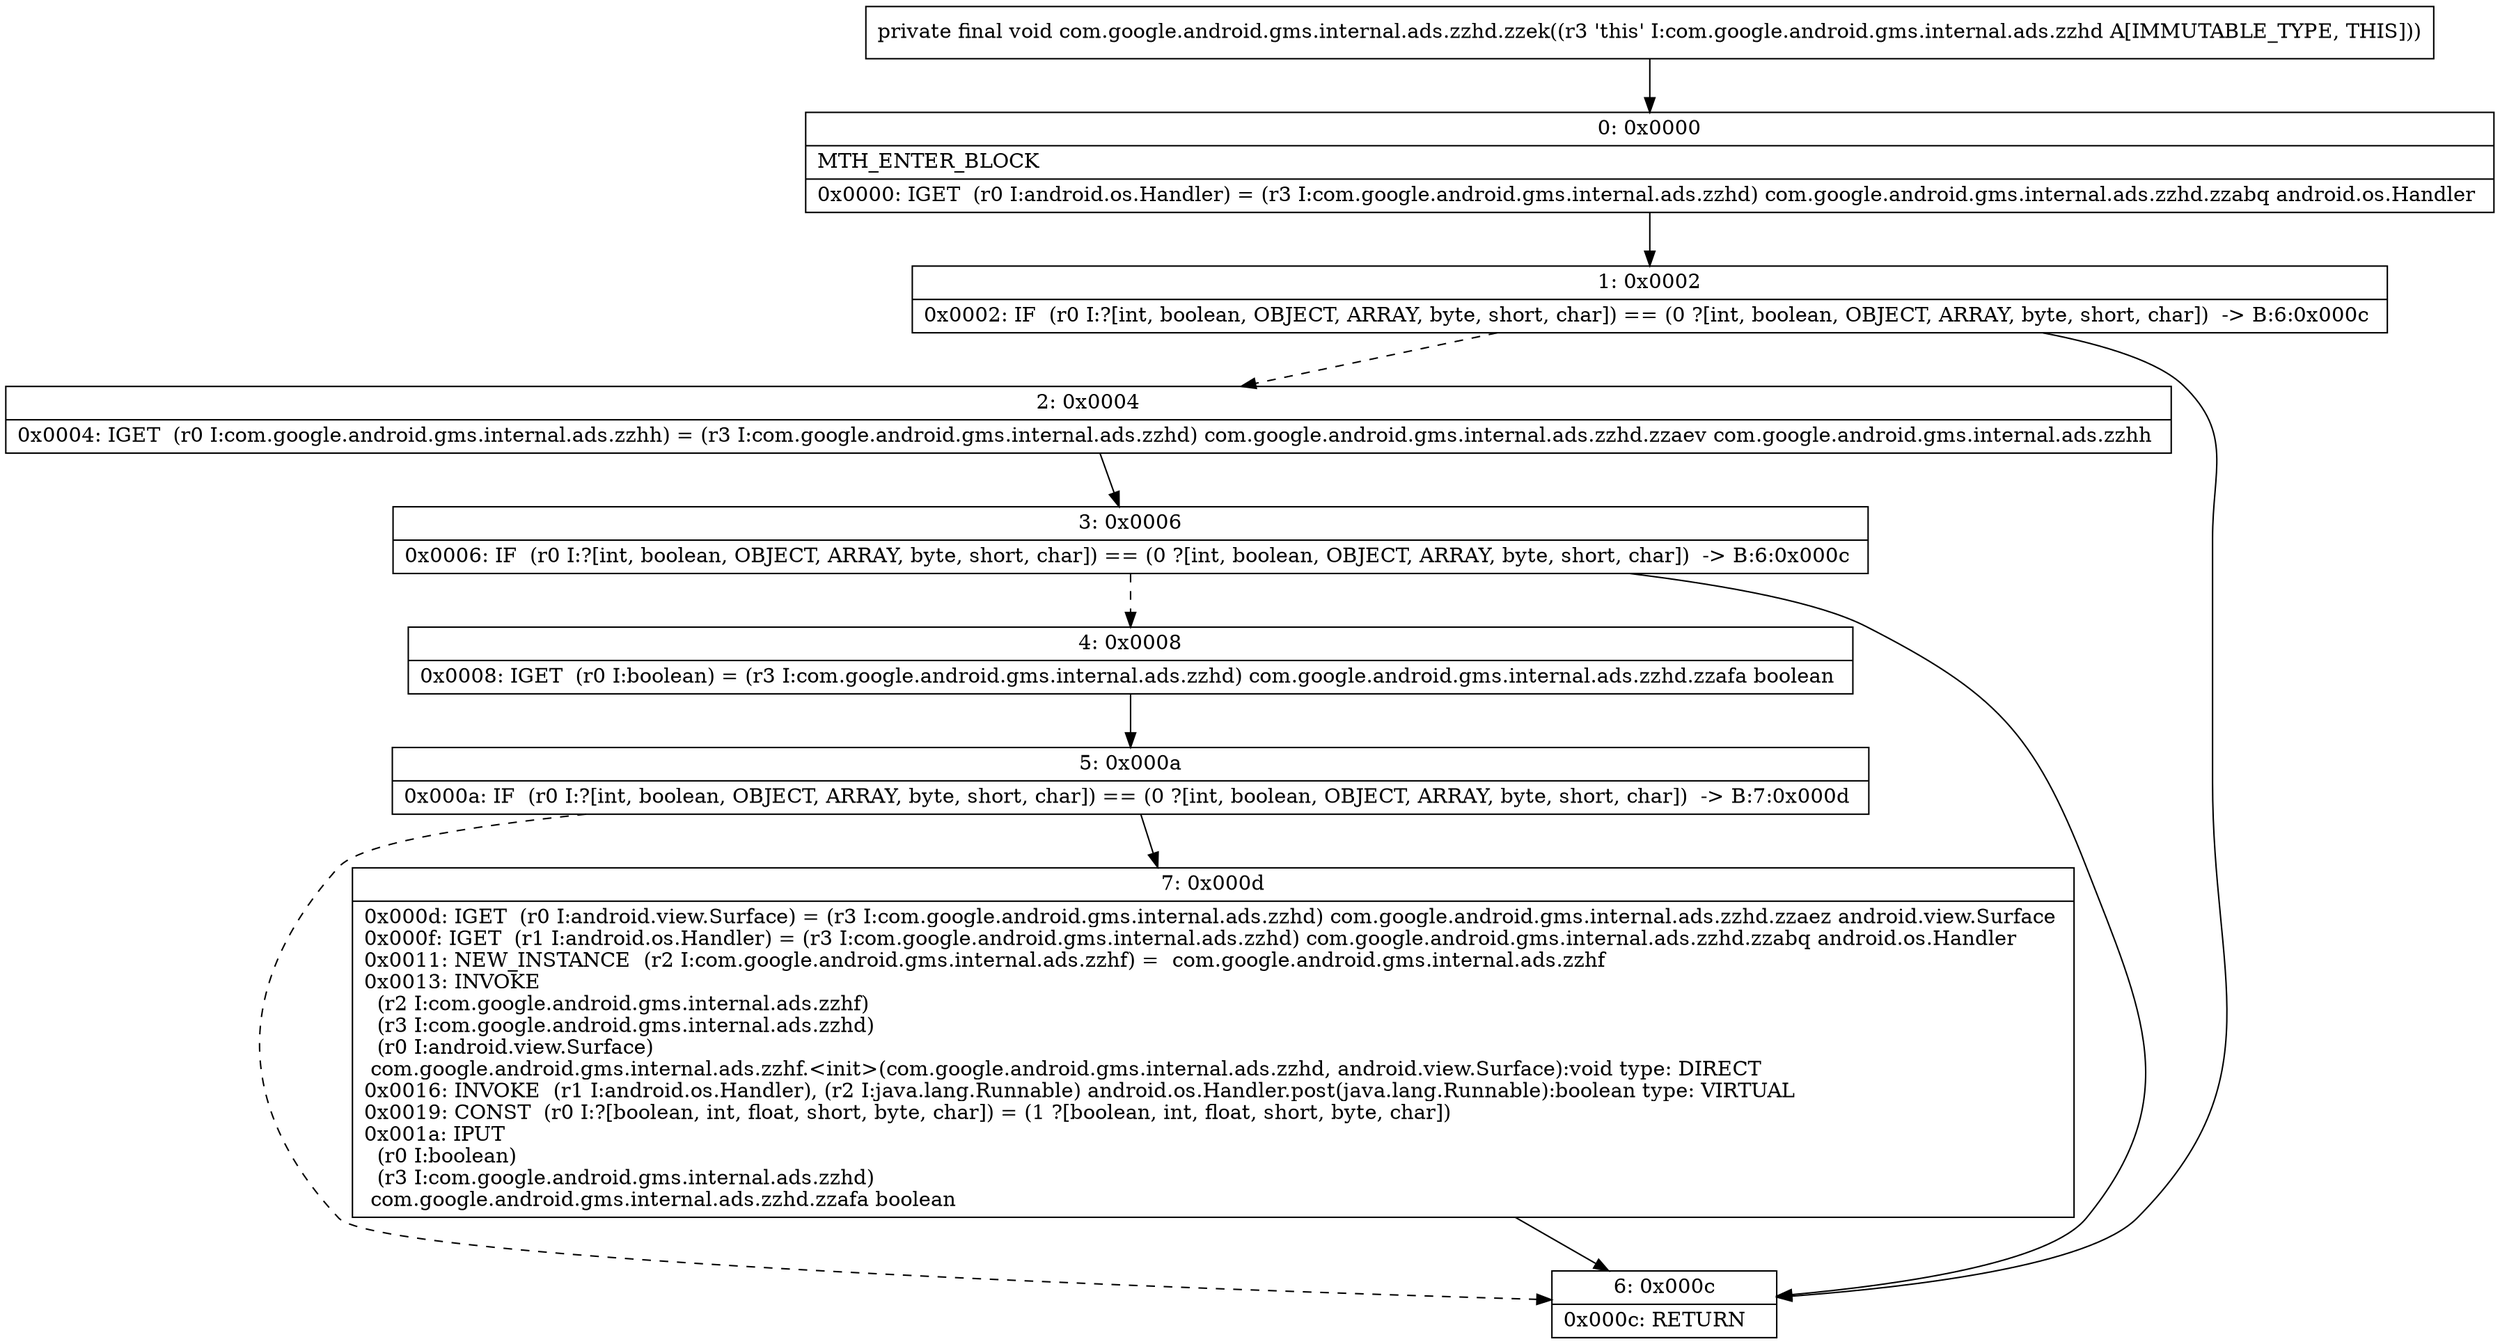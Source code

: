 digraph "CFG forcom.google.android.gms.internal.ads.zzhd.zzek()V" {
Node_0 [shape=record,label="{0\:\ 0x0000|MTH_ENTER_BLOCK\l|0x0000: IGET  (r0 I:android.os.Handler) = (r3 I:com.google.android.gms.internal.ads.zzhd) com.google.android.gms.internal.ads.zzhd.zzabq android.os.Handler \l}"];
Node_1 [shape=record,label="{1\:\ 0x0002|0x0002: IF  (r0 I:?[int, boolean, OBJECT, ARRAY, byte, short, char]) == (0 ?[int, boolean, OBJECT, ARRAY, byte, short, char])  \-\> B:6:0x000c \l}"];
Node_2 [shape=record,label="{2\:\ 0x0004|0x0004: IGET  (r0 I:com.google.android.gms.internal.ads.zzhh) = (r3 I:com.google.android.gms.internal.ads.zzhd) com.google.android.gms.internal.ads.zzhd.zzaev com.google.android.gms.internal.ads.zzhh \l}"];
Node_3 [shape=record,label="{3\:\ 0x0006|0x0006: IF  (r0 I:?[int, boolean, OBJECT, ARRAY, byte, short, char]) == (0 ?[int, boolean, OBJECT, ARRAY, byte, short, char])  \-\> B:6:0x000c \l}"];
Node_4 [shape=record,label="{4\:\ 0x0008|0x0008: IGET  (r0 I:boolean) = (r3 I:com.google.android.gms.internal.ads.zzhd) com.google.android.gms.internal.ads.zzhd.zzafa boolean \l}"];
Node_5 [shape=record,label="{5\:\ 0x000a|0x000a: IF  (r0 I:?[int, boolean, OBJECT, ARRAY, byte, short, char]) == (0 ?[int, boolean, OBJECT, ARRAY, byte, short, char])  \-\> B:7:0x000d \l}"];
Node_6 [shape=record,label="{6\:\ 0x000c|0x000c: RETURN   \l}"];
Node_7 [shape=record,label="{7\:\ 0x000d|0x000d: IGET  (r0 I:android.view.Surface) = (r3 I:com.google.android.gms.internal.ads.zzhd) com.google.android.gms.internal.ads.zzhd.zzaez android.view.Surface \l0x000f: IGET  (r1 I:android.os.Handler) = (r3 I:com.google.android.gms.internal.ads.zzhd) com.google.android.gms.internal.ads.zzhd.zzabq android.os.Handler \l0x0011: NEW_INSTANCE  (r2 I:com.google.android.gms.internal.ads.zzhf) =  com.google.android.gms.internal.ads.zzhf \l0x0013: INVOKE  \l  (r2 I:com.google.android.gms.internal.ads.zzhf)\l  (r3 I:com.google.android.gms.internal.ads.zzhd)\l  (r0 I:android.view.Surface)\l com.google.android.gms.internal.ads.zzhf.\<init\>(com.google.android.gms.internal.ads.zzhd, android.view.Surface):void type: DIRECT \l0x0016: INVOKE  (r1 I:android.os.Handler), (r2 I:java.lang.Runnable) android.os.Handler.post(java.lang.Runnable):boolean type: VIRTUAL \l0x0019: CONST  (r0 I:?[boolean, int, float, short, byte, char]) = (1 ?[boolean, int, float, short, byte, char]) \l0x001a: IPUT  \l  (r0 I:boolean)\l  (r3 I:com.google.android.gms.internal.ads.zzhd)\l com.google.android.gms.internal.ads.zzhd.zzafa boolean \l}"];
MethodNode[shape=record,label="{private final void com.google.android.gms.internal.ads.zzhd.zzek((r3 'this' I:com.google.android.gms.internal.ads.zzhd A[IMMUTABLE_TYPE, THIS])) }"];
MethodNode -> Node_0;
Node_0 -> Node_1;
Node_1 -> Node_2[style=dashed];
Node_1 -> Node_6;
Node_2 -> Node_3;
Node_3 -> Node_4[style=dashed];
Node_3 -> Node_6;
Node_4 -> Node_5;
Node_5 -> Node_6[style=dashed];
Node_5 -> Node_7;
Node_7 -> Node_6;
}

